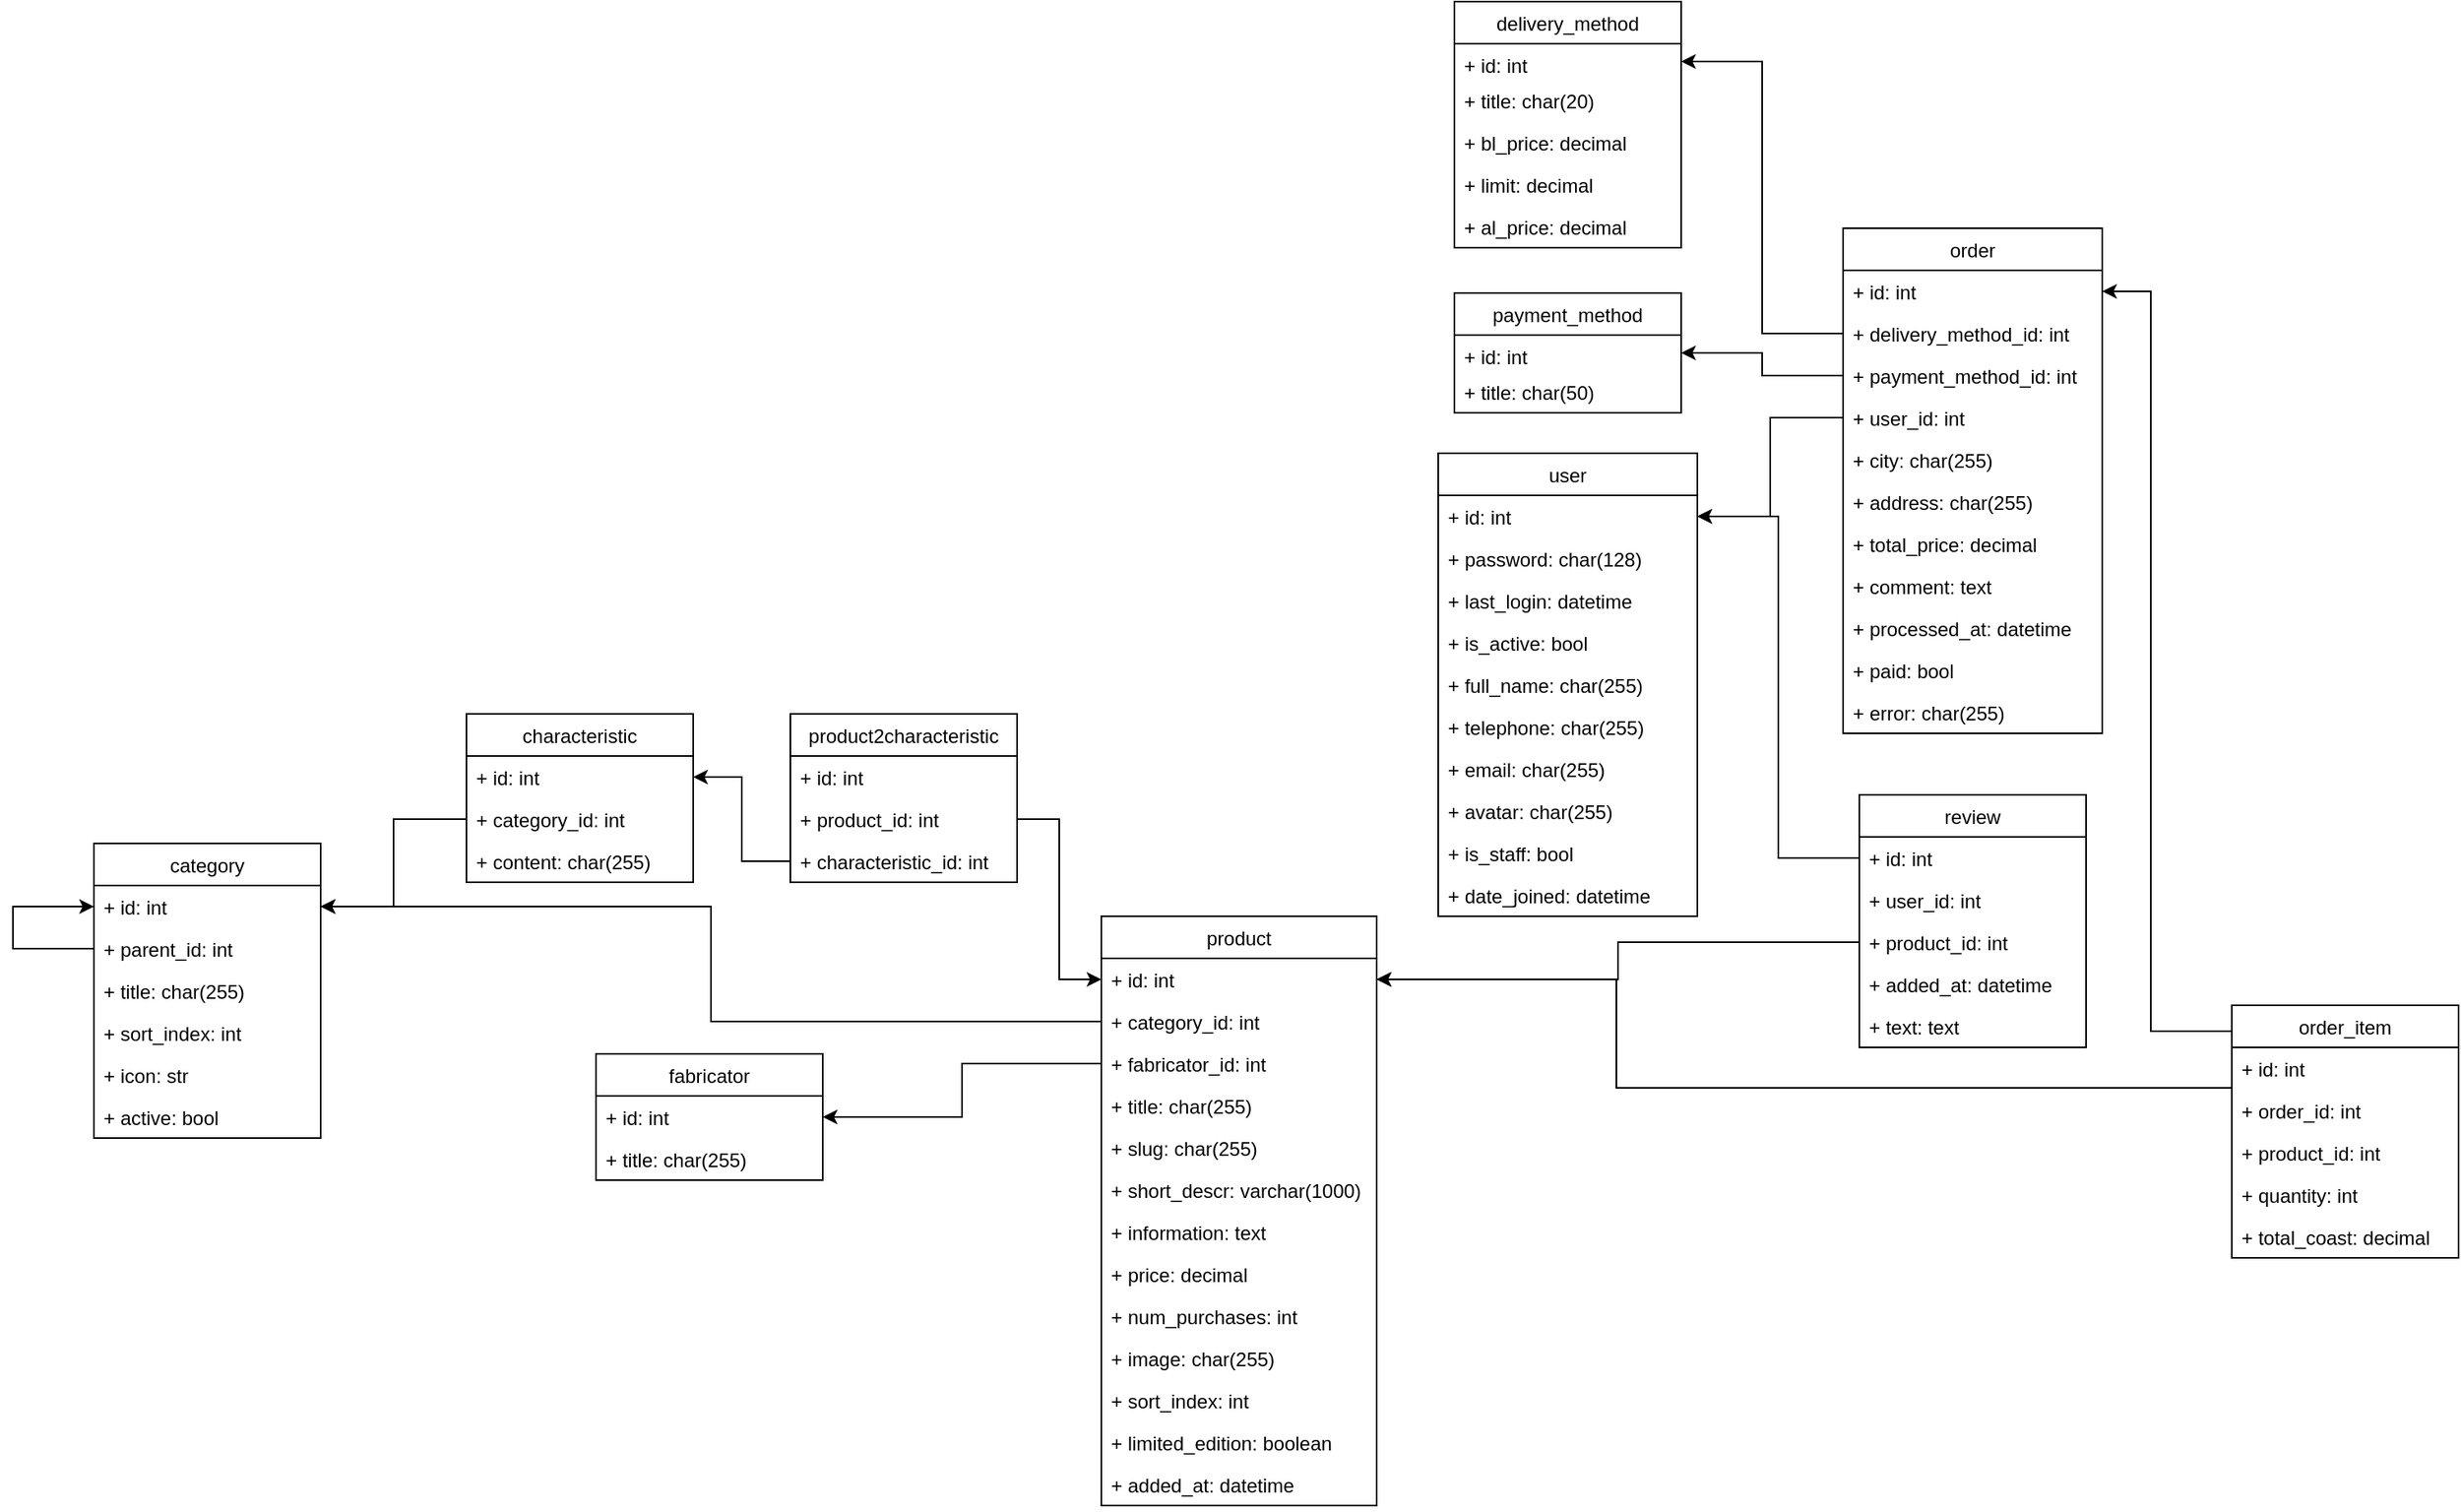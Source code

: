 <mxfile version="20.3.3" type="device"><diagram id="qHs585OkdpDFpSg2Ezk7" name="Страница 1"><mxGraphModel dx="1209" dy="666" grid="1" gridSize="10" guides="1" tooltips="1" connect="1" arrows="1" fold="1" page="1" pageScale="1" pageWidth="1654" pageHeight="1169" math="0" shadow="0"><root><mxCell id="0"/><mxCell id="1" parent="0"/><mxCell id="wRGGjY1_JGKf1fACFcZo-34" value="" style="edgeStyle=orthogonalEdgeStyle;rounded=0;orthogonalLoop=1;jettySize=auto;html=1;exitX=0;exitY=0.5;exitDx=0;exitDy=0;entryX=1;entryY=0.5;entryDx=0;entryDy=0;" parent="1" source="lO3_j-Yty8w72ZuO6QMW-11" target="wRGGjY1_JGKf1fACFcZo-20" edge="1"><mxGeometry relative="1" as="geometry"><mxPoint x="660" y="713" as="targetPoint"/></mxGeometry></mxCell><mxCell id="wRGGjY1_JGKf1fACFcZo-39" value="" style="edgeStyle=orthogonalEdgeStyle;rounded=0;orthogonalLoop=1;jettySize=auto;html=1;entryX=1;entryY=0.5;entryDx=0;entryDy=0;exitX=0;exitY=0.5;exitDx=0;exitDy=0;" parent="1" source="lO3_j-Yty8w72ZuO6QMW-14" target="wRGGjY1_JGKf1fACFcZo-36" edge="1"><mxGeometry relative="1" as="geometry"><mxPoint x="660" y="699" as="targetPoint"/></mxGeometry></mxCell><mxCell id="lO3_j-Yty8w72ZuO6QMW-9" value="product" style="swimlane;fontStyle=0;childLayout=stackLayout;horizontal=1;startSize=26;fillColor=none;horizontalStack=0;resizeParent=1;resizeParentMax=0;resizeLast=0;collapsible=1;marginBottom=0;" parent="1" vertex="1"><mxGeometry x="742" y="585" width="170" height="364" as="geometry"><mxRectangle x="330" y="380" width="100" height="30" as="alternateBounds"/></mxGeometry></mxCell><mxCell id="lO3_j-Yty8w72ZuO6QMW-10" value="+ id: int" style="text;strokeColor=none;fillColor=none;align=left;verticalAlign=top;spacingLeft=4;spacingRight=4;overflow=hidden;rotatable=0;points=[[0,0.5],[1,0.5]];portConstraint=eastwest;" parent="lO3_j-Yty8w72ZuO6QMW-9" vertex="1"><mxGeometry y="26" width="170" height="26" as="geometry"/></mxCell><mxCell id="lO3_j-Yty8w72ZuO6QMW-11" value="+ category_id: int" style="text;strokeColor=none;fillColor=none;align=left;verticalAlign=top;spacingLeft=4;spacingRight=4;overflow=hidden;rotatable=0;points=[[0,0.5],[1,0.5]];portConstraint=eastwest;" parent="lO3_j-Yty8w72ZuO6QMW-9" vertex="1"><mxGeometry y="52" width="170" height="26" as="geometry"/></mxCell><mxCell id="lO3_j-Yty8w72ZuO6QMW-14" value="+ fabricator_id: int" style="text;strokeColor=none;fillColor=none;align=left;verticalAlign=top;spacingLeft=4;spacingRight=4;overflow=hidden;rotatable=0;points=[[0,0.5],[1,0.5]];portConstraint=eastwest;" parent="lO3_j-Yty8w72ZuO6QMW-9" vertex="1"><mxGeometry y="78" width="170" height="26" as="geometry"/></mxCell><mxCell id="lO3_j-Yty8w72ZuO6QMW-15" value="+ title: char(255)" style="text;strokeColor=none;fillColor=none;align=left;verticalAlign=top;spacingLeft=4;spacingRight=4;overflow=hidden;rotatable=0;points=[[0,0.5],[1,0.5]];portConstraint=eastwest;" parent="lO3_j-Yty8w72ZuO6QMW-9" vertex="1"><mxGeometry y="104" width="170" height="26" as="geometry"/></mxCell><mxCell id="89phqrbkTSMSjtgLhRQC-1" value="+ slug: char(255)" style="text;strokeColor=none;fillColor=none;align=left;verticalAlign=top;spacingLeft=4;spacingRight=4;overflow=hidden;rotatable=0;points=[[0,0.5],[1,0.5]];portConstraint=eastwest;" parent="lO3_j-Yty8w72ZuO6QMW-9" vertex="1"><mxGeometry y="130" width="170" height="26" as="geometry"/></mxCell><mxCell id="lO3_j-Yty8w72ZuO6QMW-13" value="+ short_descr: varchar(1000)" style="text;strokeColor=none;fillColor=none;align=left;verticalAlign=top;spacingLeft=4;spacingRight=4;overflow=hidden;rotatable=0;points=[[0,0.5],[1,0.5]];portConstraint=eastwest;" parent="lO3_j-Yty8w72ZuO6QMW-9" vertex="1"><mxGeometry y="156" width="170" height="26" as="geometry"/></mxCell><mxCell id="wRGGjY1_JGKf1fACFcZo-1" value="+ information: text" style="text;strokeColor=none;fillColor=none;align=left;verticalAlign=top;spacingLeft=4;spacingRight=4;overflow=hidden;rotatable=0;points=[[0,0.5],[1,0.5]];portConstraint=eastwest;" parent="lO3_j-Yty8w72ZuO6QMW-9" vertex="1"><mxGeometry y="182" width="170" height="26" as="geometry"/></mxCell><mxCell id="wRGGjY1_JGKf1fACFcZo-2" value="+ price: decimal" style="text;strokeColor=none;fillColor=none;align=left;verticalAlign=top;spacingLeft=4;spacingRight=4;overflow=hidden;rotatable=0;points=[[0,0.5],[1,0.5]];portConstraint=eastwest;" parent="lO3_j-Yty8w72ZuO6QMW-9" vertex="1"><mxGeometry y="208" width="170" height="26" as="geometry"/></mxCell><mxCell id="wRGGjY1_JGKf1fACFcZo-3" value="+ num_purchases: int" style="text;strokeColor=none;fillColor=none;align=left;verticalAlign=top;spacingLeft=4;spacingRight=4;overflow=hidden;rotatable=0;points=[[0,0.5],[1,0.5]];portConstraint=eastwest;" parent="lO3_j-Yty8w72ZuO6QMW-9" vertex="1"><mxGeometry y="234" width="170" height="26" as="geometry"/></mxCell><mxCell id="wRGGjY1_JGKf1fACFcZo-4" value="+ image: char(255)" style="text;strokeColor=none;fillColor=none;align=left;verticalAlign=top;spacingLeft=4;spacingRight=4;overflow=hidden;rotatable=0;points=[[0,0.5],[1,0.5]];portConstraint=eastwest;" parent="lO3_j-Yty8w72ZuO6QMW-9" vertex="1"><mxGeometry y="260" width="170" height="26" as="geometry"/></mxCell><mxCell id="wRGGjY1_JGKf1fACFcZo-5" value="+ sort_index: int" style="text;strokeColor=none;fillColor=none;align=left;verticalAlign=top;spacingLeft=4;spacingRight=4;overflow=hidden;rotatable=0;points=[[0,0.5],[1,0.5]];portConstraint=eastwest;" parent="lO3_j-Yty8w72ZuO6QMW-9" vertex="1"><mxGeometry y="286" width="170" height="26" as="geometry"/></mxCell><mxCell id="wRGGjY1_JGKf1fACFcZo-6" value="+ limited_edition: boolean" style="text;strokeColor=none;fillColor=none;align=left;verticalAlign=top;spacingLeft=4;spacingRight=4;overflow=hidden;rotatable=0;points=[[0,0.5],[1,0.5]];portConstraint=eastwest;" parent="lO3_j-Yty8w72ZuO6QMW-9" vertex="1"><mxGeometry y="312" width="170" height="26" as="geometry"/></mxCell><mxCell id="wRGGjY1_JGKf1fACFcZo-7" value="+ added_at: datetime" style="text;strokeColor=none;fillColor=none;align=left;verticalAlign=top;spacingLeft=4;spacingRight=4;overflow=hidden;rotatable=0;points=[[0,0.5],[1,0.5]];portConstraint=eastwest;" parent="lO3_j-Yty8w72ZuO6QMW-9" vertex="1"><mxGeometry y="338" width="170" height="26" as="geometry"/></mxCell><mxCell id="wRGGjY1_JGKf1fACFcZo-8" value="product2characteristic" style="swimlane;fontStyle=0;childLayout=stackLayout;horizontal=1;startSize=26;fillColor=none;horizontalStack=0;resizeParent=1;resizeParentMax=0;resizeLast=0;collapsible=1;marginBottom=0;" parent="1" vertex="1"><mxGeometry x="550" y="460" width="140" height="104" as="geometry"/></mxCell><mxCell id="wRGGjY1_JGKf1fACFcZo-9" value="+ id: int" style="text;strokeColor=none;fillColor=none;align=left;verticalAlign=top;spacingLeft=4;spacingRight=4;overflow=hidden;rotatable=0;points=[[0,0.5],[1,0.5]];portConstraint=eastwest;" parent="wRGGjY1_JGKf1fACFcZo-8" vertex="1"><mxGeometry y="26" width="140" height="26" as="geometry"/></mxCell><mxCell id="wRGGjY1_JGKf1fACFcZo-10" value="+ product_id: int" style="text;strokeColor=none;fillColor=none;align=left;verticalAlign=top;spacingLeft=4;spacingRight=4;overflow=hidden;rotatable=0;points=[[0,0.5],[1,0.5]];portConstraint=eastwest;" parent="wRGGjY1_JGKf1fACFcZo-8" vertex="1"><mxGeometry y="52" width="140" height="26" as="geometry"/></mxCell><mxCell id="wRGGjY1_JGKf1fACFcZo-11" value="+ characteristic_id: int" style="text;strokeColor=none;fillColor=none;align=left;verticalAlign=top;spacingLeft=4;spacingRight=4;overflow=hidden;rotatable=0;points=[[0,0.5],[1,0.5]];portConstraint=eastwest;" parent="wRGGjY1_JGKf1fACFcZo-8" vertex="1"><mxGeometry y="78" width="140" height="26" as="geometry"/></mxCell><mxCell id="wRGGjY1_JGKf1fACFcZo-12" value="" style="edgeStyle=orthogonalEdgeStyle;rounded=0;orthogonalLoop=1;jettySize=auto;html=1;entryX=0;entryY=0.5;entryDx=0;entryDy=0;" parent="1" source="wRGGjY1_JGKf1fACFcZo-10" target="lO3_j-Yty8w72ZuO6QMW-10" edge="1"><mxGeometry relative="1" as="geometry"/></mxCell><mxCell id="wRGGjY1_JGKf1fACFcZo-13" value="characteristic" style="swimlane;fontStyle=0;childLayout=stackLayout;horizontal=1;startSize=26;fillColor=none;horizontalStack=0;resizeParent=1;resizeParentMax=0;resizeLast=0;collapsible=1;marginBottom=0;" parent="1" vertex="1"><mxGeometry x="350" y="460" width="140" height="104" as="geometry"/></mxCell><mxCell id="wRGGjY1_JGKf1fACFcZo-14" value="+ id: int" style="text;strokeColor=none;fillColor=none;align=left;verticalAlign=top;spacingLeft=4;spacingRight=4;overflow=hidden;rotatable=0;points=[[0,0.5],[1,0.5]];portConstraint=eastwest;" parent="wRGGjY1_JGKf1fACFcZo-13" vertex="1"><mxGeometry y="26" width="140" height="26" as="geometry"/></mxCell><mxCell id="wRGGjY1_JGKf1fACFcZo-15" value="+ category_id: int" style="text;strokeColor=none;fillColor=none;align=left;verticalAlign=top;spacingLeft=4;spacingRight=4;overflow=hidden;rotatable=0;points=[[0,0.5],[1,0.5]];portConstraint=eastwest;" parent="wRGGjY1_JGKf1fACFcZo-13" vertex="1"><mxGeometry y="52" width="140" height="26" as="geometry"/></mxCell><mxCell id="wRGGjY1_JGKf1fACFcZo-16" value="+ content: char(255)" style="text;strokeColor=none;fillColor=none;align=left;verticalAlign=top;spacingLeft=4;spacingRight=4;overflow=hidden;rotatable=0;points=[[0,0.5],[1,0.5]];portConstraint=eastwest;" parent="wRGGjY1_JGKf1fACFcZo-13" vertex="1"><mxGeometry y="78" width="140" height="26" as="geometry"/></mxCell><mxCell id="wRGGjY1_JGKf1fACFcZo-18" value="" style="edgeStyle=orthogonalEdgeStyle;rounded=0;orthogonalLoop=1;jettySize=auto;html=1;entryX=1;entryY=0.5;entryDx=0;entryDy=0;" parent="1" source="wRGGjY1_JGKf1fACFcZo-11" target="wRGGjY1_JGKf1fACFcZo-14" edge="1"><mxGeometry relative="1" as="geometry"/></mxCell><mxCell id="wRGGjY1_JGKf1fACFcZo-19" value="category" style="swimlane;fontStyle=0;childLayout=stackLayout;horizontal=1;startSize=26;fillColor=none;horizontalStack=0;resizeParent=1;resizeParentMax=0;resizeLast=0;collapsible=1;marginBottom=0;" parent="1" vertex="1"><mxGeometry x="120" y="540" width="140" height="182" as="geometry"/></mxCell><mxCell id="wRGGjY1_JGKf1fACFcZo-20" value="+ id: int" style="text;strokeColor=none;fillColor=none;align=left;verticalAlign=top;spacingLeft=4;spacingRight=4;overflow=hidden;rotatable=0;points=[[0,0.5],[1,0.5]];portConstraint=eastwest;" parent="wRGGjY1_JGKf1fACFcZo-19" vertex="1"><mxGeometry y="26" width="140" height="26" as="geometry"/></mxCell><mxCell id="wRGGjY1_JGKf1fACFcZo-28" value="+ parent_id: int" style="text;strokeColor=none;fillColor=none;align=left;verticalAlign=top;spacingLeft=4;spacingRight=4;overflow=hidden;rotatable=0;points=[[0,0.5],[1,0.5]];portConstraint=eastwest;" parent="wRGGjY1_JGKf1fACFcZo-19" vertex="1"><mxGeometry y="52" width="140" height="26" as="geometry"/></mxCell><mxCell id="wRGGjY1_JGKf1fACFcZo-22" value="+ title: char(255)" style="text;strokeColor=none;fillColor=none;align=left;verticalAlign=top;spacingLeft=4;spacingRight=4;overflow=hidden;rotatable=0;points=[[0,0.5],[1,0.5]];portConstraint=eastwest;" parent="wRGGjY1_JGKf1fACFcZo-19" vertex="1"><mxGeometry y="78" width="140" height="26" as="geometry"/></mxCell><mxCell id="viSjD3sE7jYV_6iUQwcZ-1" value="+ sort_index: int" style="text;strokeColor=none;fillColor=none;align=left;verticalAlign=top;spacingLeft=4;spacingRight=4;overflow=hidden;rotatable=0;points=[[0,0.5],[1,0.5]];portConstraint=eastwest;" parent="wRGGjY1_JGKf1fACFcZo-19" vertex="1"><mxGeometry y="104" width="140" height="26" as="geometry"/></mxCell><mxCell id="viSjD3sE7jYV_6iUQwcZ-2" value="+ icon: str" style="text;strokeColor=none;fillColor=none;align=left;verticalAlign=top;spacingLeft=4;spacingRight=4;overflow=hidden;rotatable=0;points=[[0,0.5],[1,0.5]];portConstraint=eastwest;" parent="wRGGjY1_JGKf1fACFcZo-19" vertex="1"><mxGeometry y="130" width="140" height="26" as="geometry"/></mxCell><mxCell id="_F4JOnF18yrTbYlYQcXM-1" value="+ active: bool" style="text;strokeColor=none;fillColor=none;align=left;verticalAlign=top;spacingLeft=4;spacingRight=4;overflow=hidden;rotatable=0;points=[[0,0.5],[1,0.5]];portConstraint=eastwest;" parent="wRGGjY1_JGKf1fACFcZo-19" vertex="1"><mxGeometry y="156" width="140" height="26" as="geometry"/></mxCell><mxCell id="wRGGjY1_JGKf1fACFcZo-33" value="" style="edgeStyle=orthogonalEdgeStyle;rounded=0;orthogonalLoop=1;jettySize=auto;html=1;exitX=0;exitY=0.5;exitDx=0;exitDy=0;entryX=0;entryY=0.5;entryDx=0;entryDy=0;" parent="wRGGjY1_JGKf1fACFcZo-19" source="wRGGjY1_JGKf1fACFcZo-28" target="wRGGjY1_JGKf1fACFcZo-20" edge="1"><mxGeometry relative="1" as="geometry"><mxPoint x="-80" y="52" as="targetPoint"/><Array as="points"><mxPoint x="-50" y="65"/><mxPoint x="-50" y="39"/></Array></mxGeometry></mxCell><mxCell id="wRGGjY1_JGKf1fACFcZo-24" value="" style="edgeStyle=orthogonalEdgeStyle;rounded=0;orthogonalLoop=1;jettySize=auto;html=1;entryX=1;entryY=0.5;entryDx=0;entryDy=0;" parent="1" source="wRGGjY1_JGKf1fACFcZo-15" target="wRGGjY1_JGKf1fACFcZo-20" edge="1"><mxGeometry relative="1" as="geometry"/></mxCell><mxCell id="wRGGjY1_JGKf1fACFcZo-35" value="fabricator" style="swimlane;fontStyle=0;childLayout=stackLayout;horizontal=1;startSize=26;fillColor=none;horizontalStack=0;resizeParent=1;resizeParentMax=0;resizeLast=0;collapsible=1;marginBottom=0;" parent="1" vertex="1"><mxGeometry x="430" y="670" width="140" height="78" as="geometry"/></mxCell><mxCell id="wRGGjY1_JGKf1fACFcZo-36" value="+ id: int" style="text;strokeColor=none;fillColor=none;align=left;verticalAlign=top;spacingLeft=4;spacingRight=4;overflow=hidden;rotatable=0;points=[[0,0.5],[1,0.5]];portConstraint=eastwest;" parent="wRGGjY1_JGKf1fACFcZo-35" vertex="1"><mxGeometry y="26" width="140" height="26" as="geometry"/></mxCell><mxCell id="wRGGjY1_JGKf1fACFcZo-37" value="+ title: char(255)" style="text;strokeColor=none;fillColor=none;align=left;verticalAlign=top;spacingLeft=4;spacingRight=4;overflow=hidden;rotatable=0;points=[[0,0.5],[1,0.5]];portConstraint=eastwest;" parent="wRGGjY1_JGKf1fACFcZo-35" vertex="1"><mxGeometry y="52" width="140" height="26" as="geometry"/></mxCell><mxCell id="wRGGjY1_JGKf1fACFcZo-45" value="user" style="swimlane;fontStyle=0;childLayout=stackLayout;horizontal=1;startSize=26;fillColor=none;horizontalStack=0;resizeParent=1;resizeParentMax=0;resizeLast=0;collapsible=1;marginBottom=0;" parent="1" vertex="1"><mxGeometry x="950" y="299" width="160" height="286" as="geometry"/></mxCell><mxCell id="wRGGjY1_JGKf1fACFcZo-46" value="+ id: int" style="text;strokeColor=none;fillColor=none;align=left;verticalAlign=top;spacingLeft=4;spacingRight=4;overflow=hidden;rotatable=0;points=[[0,0.5],[1,0.5]];portConstraint=eastwest;" parent="wRGGjY1_JGKf1fACFcZo-45" vertex="1"><mxGeometry y="26" width="160" height="26" as="geometry"/></mxCell><mxCell id="wRGGjY1_JGKf1fACFcZo-47" value="+ password: char(128)" style="text;strokeColor=none;fillColor=none;align=left;verticalAlign=top;spacingLeft=4;spacingRight=4;overflow=hidden;rotatable=0;points=[[0,0.5],[1,0.5]];portConstraint=eastwest;" parent="wRGGjY1_JGKf1fACFcZo-45" vertex="1"><mxGeometry y="52" width="160" height="26" as="geometry"/></mxCell><mxCell id="wRGGjY1_JGKf1fACFcZo-48" value="+ last_login: datetime" style="text;strokeColor=none;fillColor=none;align=left;verticalAlign=top;spacingLeft=4;spacingRight=4;overflow=hidden;rotatable=0;points=[[0,0.5],[1,0.5]];portConstraint=eastwest;" parent="wRGGjY1_JGKf1fACFcZo-45" vertex="1"><mxGeometry y="78" width="160" height="26" as="geometry"/></mxCell><mxCell id="wRGGjY1_JGKf1fACFcZo-49" value="+ is_active: bool" style="text;strokeColor=none;fillColor=none;align=left;verticalAlign=top;spacingLeft=4;spacingRight=4;overflow=hidden;rotatable=0;points=[[0,0.5],[1,0.5]];portConstraint=eastwest;" parent="wRGGjY1_JGKf1fACFcZo-45" vertex="1"><mxGeometry y="104" width="160" height="26" as="geometry"/></mxCell><mxCell id="wRGGjY1_JGKf1fACFcZo-50" value="+ full_name: char(255)" style="text;strokeColor=none;fillColor=none;align=left;verticalAlign=top;spacingLeft=4;spacingRight=4;overflow=hidden;rotatable=0;points=[[0,0.5],[1,0.5]];portConstraint=eastwest;" parent="wRGGjY1_JGKf1fACFcZo-45" vertex="1"><mxGeometry y="130" width="160" height="26" as="geometry"/></mxCell><mxCell id="ZzyUq5TIJ_QnbcG2YCSR-3" value="+ telephone: char(255)" style="text;strokeColor=none;fillColor=none;align=left;verticalAlign=top;spacingLeft=4;spacingRight=4;overflow=hidden;rotatable=0;points=[[0,0.5],[1,0.5]];portConstraint=eastwest;" parent="wRGGjY1_JGKf1fACFcZo-45" vertex="1"><mxGeometry y="156" width="160" height="26" as="geometry"/></mxCell><mxCell id="wRGGjY1_JGKf1fACFcZo-51" value="+ email: char(255)" style="text;strokeColor=none;fillColor=none;align=left;verticalAlign=top;spacingLeft=4;spacingRight=4;overflow=hidden;rotatable=0;points=[[0,0.5],[1,0.5]];portConstraint=eastwest;" parent="wRGGjY1_JGKf1fACFcZo-45" vertex="1"><mxGeometry y="182" width="160" height="26" as="geometry"/></mxCell><mxCell id="wRGGjY1_JGKf1fACFcZo-52" value="+ avatar: char(255)" style="text;strokeColor=none;fillColor=none;align=left;verticalAlign=top;spacingLeft=4;spacingRight=4;overflow=hidden;rotatable=0;points=[[0,0.5],[1,0.5]];portConstraint=eastwest;" parent="wRGGjY1_JGKf1fACFcZo-45" vertex="1"><mxGeometry y="208" width="160" height="26" as="geometry"/></mxCell><mxCell id="BowBhYI7WgpsMbzVnN1X-4" value="+ is_staff: bool" style="text;strokeColor=none;fillColor=none;align=left;verticalAlign=top;spacingLeft=4;spacingRight=4;overflow=hidden;rotatable=0;points=[[0,0.5],[1,0.5]];portConstraint=eastwest;" vertex="1" parent="wRGGjY1_JGKf1fACFcZo-45"><mxGeometry y="234" width="160" height="26" as="geometry"/></mxCell><mxCell id="BowBhYI7WgpsMbzVnN1X-11" value="+ date_joined: datetime" style="text;strokeColor=none;fillColor=none;align=left;verticalAlign=top;spacingLeft=4;spacingRight=4;overflow=hidden;rotatable=0;points=[[0,0.5],[1,0.5]];portConstraint=eastwest;" vertex="1" parent="wRGGjY1_JGKf1fACFcZo-45"><mxGeometry y="260" width="160" height="26" as="geometry"/></mxCell><mxCell id="wRGGjY1_JGKf1fACFcZo-68" value="" style="edgeStyle=orthogonalEdgeStyle;rounded=0;orthogonalLoop=1;jettySize=auto;html=1;entryX=1;entryY=0.5;entryDx=0;entryDy=0;exitX=0;exitY=0.5;exitDx=0;exitDy=0;" parent="1" source="wRGGjY1_JGKf1fACFcZo-62" target="lO3_j-Yty8w72ZuO6QMW-10" edge="1"><mxGeometry relative="1" as="geometry"><mxPoint x="1260" y="408" as="targetPoint"/></mxGeometry></mxCell><mxCell id="wRGGjY1_JGKf1fACFcZo-59" value="review" style="swimlane;fontStyle=0;childLayout=stackLayout;horizontal=1;startSize=26;fillColor=none;horizontalStack=0;resizeParent=1;resizeParentMax=0;resizeLast=0;collapsible=1;marginBottom=0;" parent="1" vertex="1"><mxGeometry x="1210" y="510" width="140" height="156" as="geometry"/></mxCell><mxCell id="wRGGjY1_JGKf1fACFcZo-60" value="+ id: int" style="text;strokeColor=none;fillColor=none;align=left;verticalAlign=top;spacingLeft=4;spacingRight=4;overflow=hidden;rotatable=0;points=[[0,0.5],[1,0.5]];portConstraint=eastwest;" parent="wRGGjY1_JGKf1fACFcZo-59" vertex="1"><mxGeometry y="26" width="140" height="26" as="geometry"/></mxCell><mxCell id="wRGGjY1_JGKf1fACFcZo-61" value="+ user_id: int" style="text;strokeColor=none;fillColor=none;align=left;verticalAlign=top;spacingLeft=4;spacingRight=4;overflow=hidden;rotatable=0;points=[[0,0.5],[1,0.5]];portConstraint=eastwest;" parent="wRGGjY1_JGKf1fACFcZo-59" vertex="1"><mxGeometry y="52" width="140" height="26" as="geometry"/></mxCell><mxCell id="wRGGjY1_JGKf1fACFcZo-62" value="+ product_id: int" style="text;strokeColor=none;fillColor=none;align=left;verticalAlign=top;spacingLeft=4;spacingRight=4;overflow=hidden;rotatable=0;points=[[0,0.5],[1,0.5]];portConstraint=eastwest;" parent="wRGGjY1_JGKf1fACFcZo-59" vertex="1"><mxGeometry y="78" width="140" height="26" as="geometry"/></mxCell><mxCell id="wRGGjY1_JGKf1fACFcZo-65" value="+ added_at: datetime" style="text;strokeColor=none;fillColor=none;align=left;verticalAlign=top;spacingLeft=4;spacingRight=4;overflow=hidden;rotatable=0;points=[[0,0.5],[1,0.5]];portConstraint=eastwest;" parent="wRGGjY1_JGKf1fACFcZo-59" vertex="1"><mxGeometry y="104" width="140" height="26" as="geometry"/></mxCell><mxCell id="wRGGjY1_JGKf1fACFcZo-66" value="+ text: text" style="text;strokeColor=none;fillColor=none;align=left;verticalAlign=top;spacingLeft=4;spacingRight=4;overflow=hidden;rotatable=0;points=[[0,0.5],[1,0.5]];portConstraint=eastwest;" parent="wRGGjY1_JGKf1fACFcZo-59" vertex="1"><mxGeometry y="130" width="140" height="26" as="geometry"/></mxCell><mxCell id="wRGGjY1_JGKf1fACFcZo-69" value="order" style="swimlane;fontStyle=0;childLayout=stackLayout;horizontal=1;startSize=26;fillColor=none;horizontalStack=0;resizeParent=1;resizeParentMax=0;resizeLast=0;collapsible=1;marginBottom=0;" parent="1" vertex="1"><mxGeometry x="1200" y="160" width="160" height="312" as="geometry"/></mxCell><mxCell id="wRGGjY1_JGKf1fACFcZo-70" value="+ id: int" style="text;strokeColor=none;fillColor=none;align=left;verticalAlign=top;spacingLeft=4;spacingRight=4;overflow=hidden;rotatable=0;points=[[0,0.5],[1,0.5]];portConstraint=eastwest;" parent="wRGGjY1_JGKf1fACFcZo-69" vertex="1"><mxGeometry y="26" width="160" height="26" as="geometry"/></mxCell><mxCell id="wRGGjY1_JGKf1fACFcZo-76" value="+ delivery_method_id: int" style="text;strokeColor=none;fillColor=none;align=left;verticalAlign=top;spacingLeft=4;spacingRight=4;overflow=hidden;rotatable=0;points=[[0,0.5],[1,0.5]];portConstraint=eastwest;" parent="wRGGjY1_JGKf1fACFcZo-69" vertex="1"><mxGeometry y="52" width="160" height="26" as="geometry"/></mxCell><mxCell id="wRGGjY1_JGKf1fACFcZo-82" value="+ payment_method_id: int" style="text;strokeColor=none;fillColor=none;align=left;verticalAlign=top;spacingLeft=4;spacingRight=4;overflow=hidden;rotatable=0;points=[[0,0.5],[1,0.5]];portConstraint=eastwest;" parent="wRGGjY1_JGKf1fACFcZo-69" vertex="1"><mxGeometry y="78" width="160" height="26" as="geometry"/></mxCell><mxCell id="wRGGjY1_JGKf1fACFcZo-71" value="+ user_id: int" style="text;strokeColor=none;fillColor=none;align=left;verticalAlign=top;spacingLeft=4;spacingRight=4;overflow=hidden;rotatable=0;points=[[0,0.5],[1,0.5]];portConstraint=eastwest;" parent="wRGGjY1_JGKf1fACFcZo-69" vertex="1"><mxGeometry y="104" width="160" height="26" as="geometry"/></mxCell><mxCell id="wRGGjY1_JGKf1fACFcZo-72" value="+ city: char(255)" style="text;strokeColor=none;fillColor=none;align=left;verticalAlign=top;spacingLeft=4;spacingRight=4;overflow=hidden;rotatable=0;points=[[0,0.5],[1,0.5]];portConstraint=eastwest;" parent="wRGGjY1_JGKf1fACFcZo-69" vertex="1"><mxGeometry y="130" width="160" height="26" as="geometry"/></mxCell><mxCell id="wRGGjY1_JGKf1fACFcZo-75" value="+ address: char(255)" style="text;strokeColor=none;fillColor=none;align=left;verticalAlign=top;spacingLeft=4;spacingRight=4;overflow=hidden;rotatable=0;points=[[0,0.5],[1,0.5]];portConstraint=eastwest;" parent="wRGGjY1_JGKf1fACFcZo-69" vertex="1"><mxGeometry y="156" width="160" height="26" as="geometry"/></mxCell><mxCell id="wRGGjY1_JGKf1fACFcZo-83" value="+ total_price: decimal" style="text;strokeColor=none;fillColor=none;align=left;verticalAlign=top;spacingLeft=4;spacingRight=4;overflow=hidden;rotatable=0;points=[[0,0.5],[1,0.5]];portConstraint=eastwest;" parent="wRGGjY1_JGKf1fACFcZo-69" vertex="1"><mxGeometry y="182" width="160" height="26" as="geometry"/></mxCell><mxCell id="wRGGjY1_JGKf1fACFcZo-84" value="+ comment: text" style="text;strokeColor=none;fillColor=none;align=left;verticalAlign=top;spacingLeft=4;spacingRight=4;overflow=hidden;rotatable=0;points=[[0,0.5],[1,0.5]];portConstraint=eastwest;" parent="wRGGjY1_JGKf1fACFcZo-69" vertex="1"><mxGeometry y="208" width="160" height="26" as="geometry"/></mxCell><mxCell id="wRGGjY1_JGKf1fACFcZo-112" value="+ processed_at: datetime" style="text;strokeColor=none;fillColor=none;align=left;verticalAlign=top;spacingLeft=4;spacingRight=4;overflow=hidden;rotatable=0;points=[[0,0.5],[1,0.5]];portConstraint=eastwest;" parent="wRGGjY1_JGKf1fACFcZo-69" vertex="1"><mxGeometry y="234" width="160" height="26" as="geometry"/></mxCell><mxCell id="wRGGjY1_JGKf1fACFcZo-111" value="+ paid: bool" style="text;strokeColor=none;fillColor=none;align=left;verticalAlign=top;spacingLeft=4;spacingRight=4;overflow=hidden;rotatable=0;points=[[0,0.5],[1,0.5]];portConstraint=eastwest;" parent="wRGGjY1_JGKf1fACFcZo-69" vertex="1"><mxGeometry y="260" width="160" height="26" as="geometry"/></mxCell><mxCell id="DSE30T3fGDO4BLQZDpmL-1" value="+ error: char(255)" style="text;strokeColor=none;fillColor=none;align=left;verticalAlign=top;spacingLeft=4;spacingRight=4;overflow=hidden;rotatable=0;points=[[0,0.5],[1,0.5]];portConstraint=eastwest;" parent="wRGGjY1_JGKf1fACFcZo-69" vertex="1"><mxGeometry y="286" width="160" height="26" as="geometry"/></mxCell><mxCell id="wRGGjY1_JGKf1fACFcZo-77" value="delivery_method" style="swimlane;fontStyle=0;childLayout=stackLayout;horizontal=1;startSize=26;fillColor=none;horizontalStack=0;resizeParent=1;resizeParentMax=0;resizeLast=0;collapsible=1;marginBottom=0;" parent="1" vertex="1"><mxGeometry x="960" y="20" width="140" height="152" as="geometry"><mxRectangle x="960" width="130" height="30" as="alternateBounds"/></mxGeometry></mxCell><mxCell id="wRGGjY1_JGKf1fACFcZo-78" value="+ id: int" style="text;strokeColor=none;fillColor=none;align=left;verticalAlign=top;spacingLeft=4;spacingRight=4;overflow=hidden;rotatable=0;points=[[0,0.5],[1,0.5]];portConstraint=eastwest;" parent="wRGGjY1_JGKf1fACFcZo-77" vertex="1"><mxGeometry y="26" width="140" height="22" as="geometry"/></mxCell><mxCell id="wRGGjY1_JGKf1fACFcZo-79" value="+ title: char(20)" style="text;strokeColor=none;fillColor=none;align=left;verticalAlign=top;spacingLeft=4;spacingRight=4;overflow=hidden;rotatable=0;points=[[0,0.5],[1,0.5]];portConstraint=eastwest;" parent="wRGGjY1_JGKf1fACFcZo-77" vertex="1"><mxGeometry y="48" width="140" height="26" as="geometry"/></mxCell><mxCell id="wRGGjY1_JGKf1fACFcZo-80" value="+ bl_price: decimal" style="text;strokeColor=none;fillColor=none;align=left;verticalAlign=top;spacingLeft=4;spacingRight=4;overflow=hidden;rotatable=0;points=[[0,0.5],[1,0.5]];portConstraint=eastwest;" parent="wRGGjY1_JGKf1fACFcZo-77" vertex="1"><mxGeometry y="74" width="140" height="26" as="geometry"/></mxCell><mxCell id="wRGGjY1_JGKf1fACFcZo-96" value="+ limit: decimal" style="text;strokeColor=none;fillColor=none;align=left;verticalAlign=top;spacingLeft=4;spacingRight=4;overflow=hidden;rotatable=0;points=[[0,0.5],[1,0.5]];portConstraint=eastwest;" parent="wRGGjY1_JGKf1fACFcZo-77" vertex="1"><mxGeometry y="100" width="140" height="26" as="geometry"/></mxCell><mxCell id="wRGGjY1_JGKf1fACFcZo-98" value="+ al_price: decimal" style="text;strokeColor=none;fillColor=none;align=left;verticalAlign=top;spacingLeft=4;spacingRight=4;overflow=hidden;rotatable=0;points=[[0,0.5],[1,0.5]];portConstraint=eastwest;" parent="wRGGjY1_JGKf1fACFcZo-77" vertex="1"><mxGeometry y="126" width="140" height="26" as="geometry"/></mxCell><mxCell id="wRGGjY1_JGKf1fACFcZo-81" value="" style="edgeStyle=orthogonalEdgeStyle;rounded=0;orthogonalLoop=1;jettySize=auto;html=1;" parent="1" source="wRGGjY1_JGKf1fACFcZo-76" target="wRGGjY1_JGKf1fACFcZo-78" edge="1"><mxGeometry relative="1" as="geometry"/></mxCell><mxCell id="wRGGjY1_JGKf1fACFcZo-105" value="" style="edgeStyle=orthogonalEdgeStyle;rounded=0;orthogonalLoop=1;jettySize=auto;html=1;entryX=1;entryY=0.5;entryDx=0;entryDy=0;exitX=0;exitY=0.5;exitDx=0;exitDy=0;" parent="1" source="wRGGjY1_JGKf1fACFcZo-103" target="lO3_j-Yty8w72ZuO6QMW-10" edge="1"><mxGeometry relative="1" as="geometry"><Array as="points"><mxPoint x="1440" y="691"/><mxPoint x="1060" y="691"/><mxPoint x="1060" y="624"/></Array></mxGeometry></mxCell><mxCell id="wRGGjY1_JGKf1fACFcZo-109" value="" style="edgeStyle=orthogonalEdgeStyle;rounded=0;orthogonalLoop=1;jettySize=auto;html=1;entryX=1;entryY=0.5;entryDx=0;entryDy=0;exitX=0;exitY=0.5;exitDx=0;exitDy=0;" parent="1" source="wRGGjY1_JGKf1fACFcZo-102" target="wRGGjY1_JGKf1fACFcZo-70" edge="1"><mxGeometry relative="1" as="geometry"><mxPoint x="1420" y="755" as="targetPoint"/><Array as="points"><mxPoint x="1390" y="656"/><mxPoint x="1390" y="199"/></Array></mxGeometry></mxCell><mxCell id="wRGGjY1_JGKf1fACFcZo-100" value="order_item" style="swimlane;fontStyle=0;childLayout=stackLayout;horizontal=1;startSize=26;fillColor=none;horizontalStack=0;resizeParent=1;resizeParentMax=0;resizeLast=0;collapsible=1;marginBottom=0;" parent="1" vertex="1"><mxGeometry x="1440" y="640" width="140" height="156" as="geometry"/></mxCell><mxCell id="wRGGjY1_JGKf1fACFcZo-101" value="+ id: int" style="text;strokeColor=none;fillColor=none;align=left;verticalAlign=top;spacingLeft=4;spacingRight=4;overflow=hidden;rotatable=0;points=[[0,0.5],[1,0.5]];portConstraint=eastwest;" parent="wRGGjY1_JGKf1fACFcZo-100" vertex="1"><mxGeometry y="26" width="140" height="26" as="geometry"/></mxCell><mxCell id="wRGGjY1_JGKf1fACFcZo-102" value="+ order_id: int" style="text;strokeColor=none;fillColor=none;align=left;verticalAlign=top;spacingLeft=4;spacingRight=4;overflow=hidden;rotatable=0;points=[[0,0.5],[1,0.5]];portConstraint=eastwest;" parent="wRGGjY1_JGKf1fACFcZo-100" vertex="1"><mxGeometry y="52" width="140" height="26" as="geometry"/></mxCell><mxCell id="wRGGjY1_JGKf1fACFcZo-103" value="+ product_id: int" style="text;strokeColor=none;fillColor=none;align=left;verticalAlign=top;spacingLeft=4;spacingRight=4;overflow=hidden;rotatable=0;points=[[0,0.5],[1,0.5]];portConstraint=eastwest;" parent="wRGGjY1_JGKf1fACFcZo-100" vertex="1"><mxGeometry y="78" width="140" height="26" as="geometry"/></mxCell><mxCell id="wRGGjY1_JGKf1fACFcZo-107" value="+ quantity: int" style="text;strokeColor=none;fillColor=none;align=left;verticalAlign=top;spacingLeft=4;spacingRight=4;overflow=hidden;rotatable=0;points=[[0,0.5],[1,0.5]];portConstraint=eastwest;" parent="wRGGjY1_JGKf1fACFcZo-100" vertex="1"><mxGeometry y="104" width="140" height="26" as="geometry"/></mxCell><mxCell id="wRGGjY1_JGKf1fACFcZo-110" value="+ total_coast: decimal" style="text;strokeColor=none;fillColor=none;align=left;verticalAlign=top;spacingLeft=4;spacingRight=4;overflow=hidden;rotatable=0;points=[[0,0.5],[1,0.5]];portConstraint=eastwest;" parent="wRGGjY1_JGKf1fACFcZo-100" vertex="1"><mxGeometry y="130" width="140" height="26" as="geometry"/></mxCell><mxCell id="02h9gUIw9VXFgLQNEnSM-5" value="" style="edgeStyle=orthogonalEdgeStyle;rounded=0;orthogonalLoop=1;jettySize=auto;html=1;entryX=1;entryY=0.5;entryDx=0;entryDy=0;" parent="1" source="wRGGjY1_JGKf1fACFcZo-82" target="02h9gUIw9VXFgLQNEnSM-2" edge="1"><mxGeometry relative="1" as="geometry"/></mxCell><mxCell id="02h9gUIw9VXFgLQNEnSM-1" value="payment_method" style="swimlane;fontStyle=0;childLayout=stackLayout;horizontal=1;startSize=26;fillColor=none;horizontalStack=0;resizeParent=1;resizeParentMax=0;resizeLast=0;collapsible=1;marginBottom=0;" parent="1" vertex="1"><mxGeometry x="960" y="200" width="140" height="74" as="geometry"/></mxCell><mxCell id="02h9gUIw9VXFgLQNEnSM-2" value="+ id: int" style="text;strokeColor=none;fillColor=none;align=left;verticalAlign=top;spacingLeft=4;spacingRight=4;overflow=hidden;rotatable=0;points=[[0,0.5],[1,0.5]];portConstraint=eastwest;" parent="02h9gUIw9VXFgLQNEnSM-1" vertex="1"><mxGeometry y="26" width="140" height="22" as="geometry"/></mxCell><mxCell id="02h9gUIw9VXFgLQNEnSM-3" value="+ title: char(50)" style="text;strokeColor=none;fillColor=none;align=left;verticalAlign=top;spacingLeft=4;spacingRight=4;overflow=hidden;rotatable=0;points=[[0,0.5],[1,0.5]];portConstraint=eastwest;" parent="02h9gUIw9VXFgLQNEnSM-1" vertex="1"><mxGeometry y="48" width="140" height="26" as="geometry"/></mxCell><mxCell id="BowBhYI7WgpsMbzVnN1X-1" value="" style="edgeStyle=orthogonalEdgeStyle;rounded=0;orthogonalLoop=1;jettySize=auto;html=1;entryX=1;entryY=0.5;entryDx=0;entryDy=0;" edge="1" parent="1" source="wRGGjY1_JGKf1fACFcZo-71" target="wRGGjY1_JGKf1fACFcZo-46"><mxGeometry relative="1" as="geometry"/></mxCell><mxCell id="BowBhYI7WgpsMbzVnN1X-2" value="" style="edgeStyle=orthogonalEdgeStyle;rounded=0;orthogonalLoop=1;jettySize=auto;html=1;entryX=1;entryY=0.5;entryDx=0;entryDy=0;" edge="1" parent="1" source="wRGGjY1_JGKf1fACFcZo-60" target="wRGGjY1_JGKf1fACFcZo-46"><mxGeometry relative="1" as="geometry"/></mxCell></root></mxGraphModel></diagram></mxfile>